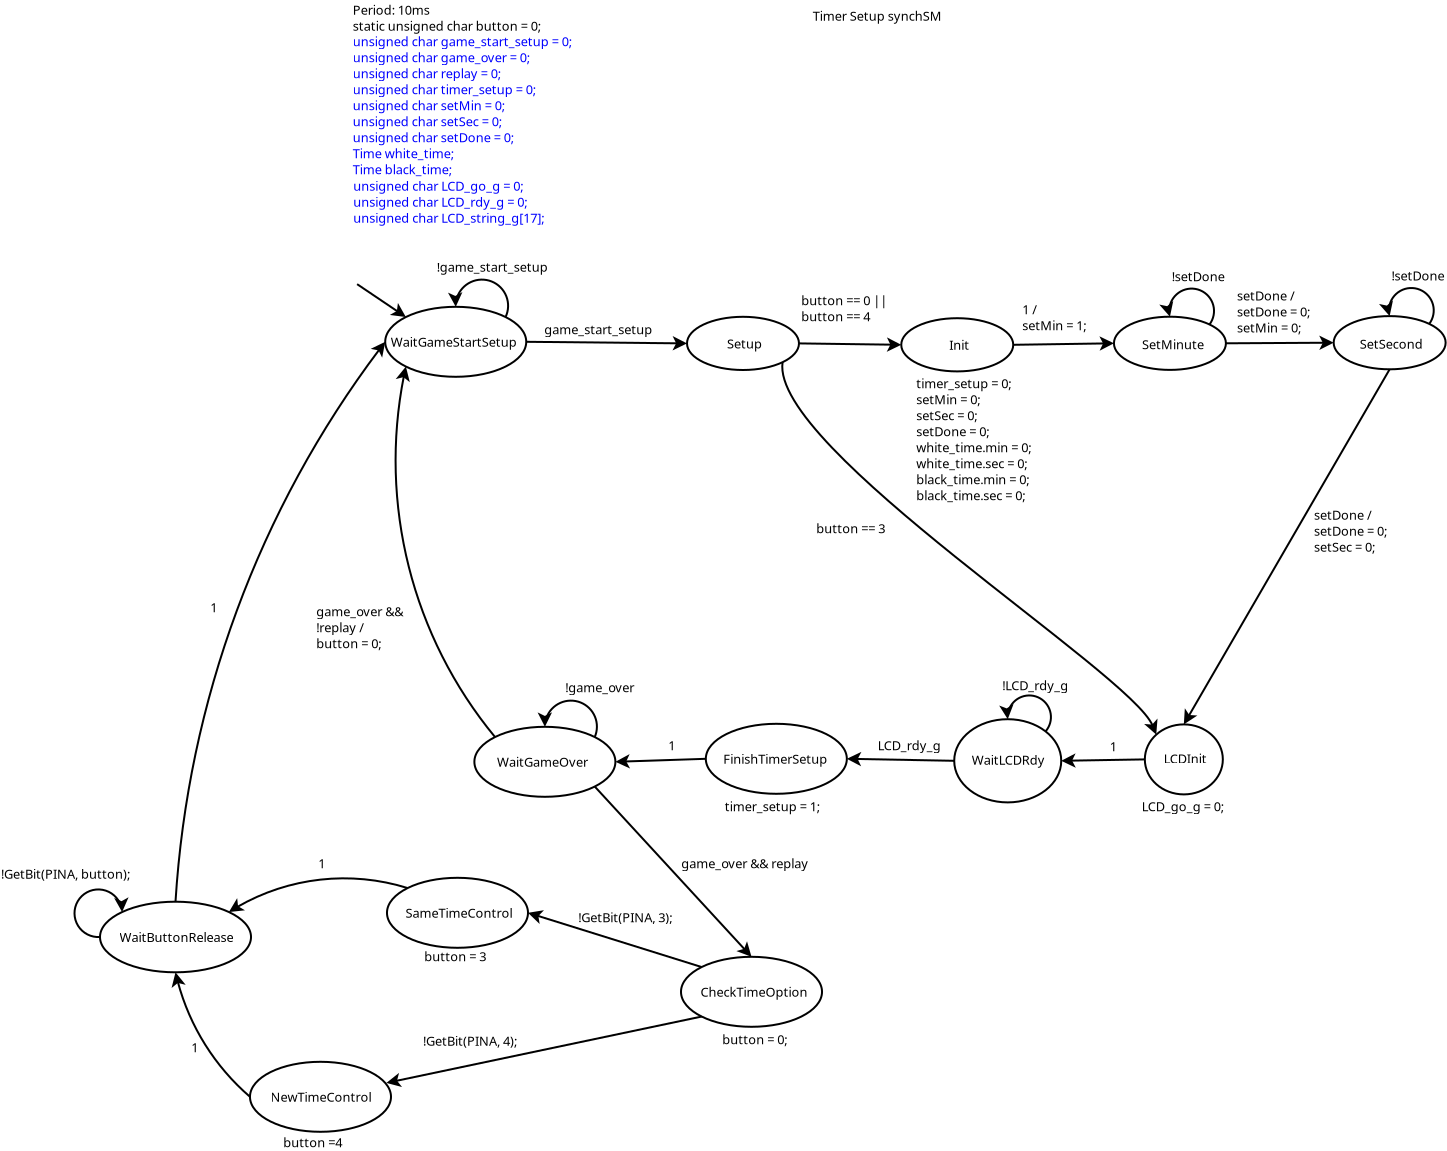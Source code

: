 <?xml version="1.0" encoding="UTF-8"?>
<dia:diagram xmlns:dia="http://www.lysator.liu.se/~alla/dia/">
  <dia:layer name="Background" visible="true" active="true">
    <dia:object type="Standard - Ellipse" version="0" id="O0">
      <dia:attribute name="obj_pos">
        <dia:point val="38.03,38.06"/>
      </dia:attribute>
      <dia:attribute name="obj_bb">
        <dia:rectangle val="37.98,38.01;41.98,41.61"/>
      </dia:attribute>
      <dia:attribute name="elem_corner">
        <dia:point val="38.03,38.06"/>
      </dia:attribute>
      <dia:attribute name="elem_width">
        <dia:real val="3.9"/>
      </dia:attribute>
      <dia:attribute name="elem_height">
        <dia:real val="3.5"/>
      </dia:attribute>
    </dia:object>
    <dia:object type="Standard - Text" version="1" id="O1">
      <dia:attribute name="obj_pos">
        <dia:point val="2.98,15.81"/>
      </dia:attribute>
      <dia:attribute name="obj_bb">
        <dia:rectangle val="2.98,15.215;2.98,15.962"/>
      </dia:attribute>
      <dia:attribute name="text">
        <dia:composite type="text">
          <dia:attribute name="string">
            <dia:string>##</dia:string>
          </dia:attribute>
          <dia:attribute name="font">
            <dia:font family="sans" style="0" name="Helvetica"/>
          </dia:attribute>
          <dia:attribute name="height">
            <dia:real val="0.8"/>
          </dia:attribute>
          <dia:attribute name="pos">
            <dia:point val="2.98,15.81"/>
          </dia:attribute>
          <dia:attribute name="color">
            <dia:color val="#000000"/>
          </dia:attribute>
          <dia:attribute name="alignment">
            <dia:enum val="0"/>
          </dia:attribute>
        </dia:composite>
      </dia:attribute>
      <dia:attribute name="valign">
        <dia:enum val="3"/>
      </dia:attribute>
    </dia:object>
    <dia:object type="Standard - Text" version="1" id="O2">
      <dia:attribute name="obj_pos">
        <dia:point val="-1.57,2.575"/>
      </dia:attribute>
      <dia:attribute name="obj_bb">
        <dia:rectangle val="-1.57,1.961;8.664,3.565"/>
      </dia:attribute>
      <dia:attribute name="text">
        <dia:composite type="text">
          <dia:attribute name="string">
            <dia:string>#Period: 10ms
static unsigned char button = 0;#</dia:string>
          </dia:attribute>
          <dia:attribute name="font">
            <dia:font family="sans" style="0" name="Helvetica"/>
          </dia:attribute>
          <dia:attribute name="height">
            <dia:real val="0.8"/>
          </dia:attribute>
          <dia:attribute name="pos">
            <dia:point val="-1.57,2.575"/>
          </dia:attribute>
          <dia:attribute name="color">
            <dia:color val="#000000"/>
          </dia:attribute>
          <dia:attribute name="alignment">
            <dia:enum val="0"/>
          </dia:attribute>
        </dia:composite>
      </dia:attribute>
      <dia:attribute name="valign">
        <dia:enum val="3"/>
      </dia:attribute>
    </dia:object>
    <dia:object type="Standard - Text" version="1" id="O3">
      <dia:attribute name="obj_pos">
        <dia:point val="21.43,2.875"/>
      </dia:attribute>
      <dia:attribute name="obj_bb">
        <dia:rectangle val="21.43,2.28;28.238,3.027"/>
      </dia:attribute>
      <dia:attribute name="text">
        <dia:composite type="text">
          <dia:attribute name="string">
            <dia:string>#Timer Setup synchSM#</dia:string>
          </dia:attribute>
          <dia:attribute name="font">
            <dia:font family="sans" style="0" name="Helvetica"/>
          </dia:attribute>
          <dia:attribute name="height">
            <dia:real val="0.8"/>
          </dia:attribute>
          <dia:attribute name="pos">
            <dia:point val="21.43,2.875"/>
          </dia:attribute>
          <dia:attribute name="color">
            <dia:color val="#000000"/>
          </dia:attribute>
          <dia:attribute name="alignment">
            <dia:enum val="0"/>
          </dia:attribute>
        </dia:composite>
      </dia:attribute>
      <dia:attribute name="valign">
        <dia:enum val="3"/>
      </dia:attribute>
    </dia:object>
    <dia:object type="Standard - Text" version="1" id="O4">
      <dia:attribute name="obj_pos">
        <dia:point val="-1.57,4.15"/>
      </dia:attribute>
      <dia:attribute name="obj_bb">
        <dia:rectangle val="-1.57,3.555;10.273,10.703"/>
      </dia:attribute>
      <dia:attribute name="text">
        <dia:composite type="text">
          <dia:attribute name="string">
            <dia:string>#unsigned char game_start_setup = 0;
unsigned char game_over = 0;
unsigned char replay = 0;
unsigned char timer_setup = 0;
unsigned char setMin = 0;
unsigned char setSec = 0;
unsigned char setDone = 0;
Time white_time;
Time black_time; #</dia:string>
          </dia:attribute>
          <dia:attribute name="font">
            <dia:font family="sans" style="0" name="Helvetica"/>
          </dia:attribute>
          <dia:attribute name="height">
            <dia:real val="0.8"/>
          </dia:attribute>
          <dia:attribute name="pos">
            <dia:point val="-1.57,4.15"/>
          </dia:attribute>
          <dia:attribute name="color">
            <dia:color val="#0000ff"/>
          </dia:attribute>
          <dia:attribute name="alignment">
            <dia:enum val="0"/>
          </dia:attribute>
        </dia:composite>
      </dia:attribute>
      <dia:attribute name="valign">
        <dia:enum val="3"/>
      </dia:attribute>
    </dia:object>
    <dia:object type="Standard - Text" version="1" id="O5">
      <dia:attribute name="obj_pos">
        <dia:point val="-1.545,11.375"/>
      </dia:attribute>
      <dia:attribute name="obj_bb">
        <dia:rectangle val="-1.545,10.78;8.74,13.127"/>
      </dia:attribute>
      <dia:attribute name="text">
        <dia:composite type="text">
          <dia:attribute name="string">
            <dia:string>#unsigned char LCD_go_g = 0;
unsigned char LCD_rdy_g = 0;
unsigned char LCD_string_g[17];#</dia:string>
          </dia:attribute>
          <dia:attribute name="font">
            <dia:font family="sans" style="0" name="Helvetica"/>
          </dia:attribute>
          <dia:attribute name="height">
            <dia:real val="0.8"/>
          </dia:attribute>
          <dia:attribute name="pos">
            <dia:point val="-1.545,11.375"/>
          </dia:attribute>
          <dia:attribute name="color">
            <dia:color val="#0000ff"/>
          </dia:attribute>
          <dia:attribute name="alignment">
            <dia:enum val="0"/>
          </dia:attribute>
        </dia:composite>
      </dia:attribute>
      <dia:attribute name="valign">
        <dia:enum val="3"/>
      </dia:attribute>
    </dia:object>
    <dia:object type="Standard - Text" version="1" id="O6">
      <dia:attribute name="obj_pos">
        <dia:point val="38.98,40.01"/>
      </dia:attribute>
      <dia:attribute name="obj_bb">
        <dia:rectangle val="38.98,39.415;41.262,40.162"/>
      </dia:attribute>
      <dia:attribute name="text">
        <dia:composite type="text">
          <dia:attribute name="string">
            <dia:string>#LCDInit#</dia:string>
          </dia:attribute>
          <dia:attribute name="font">
            <dia:font family="sans" style="0" name="Helvetica"/>
          </dia:attribute>
          <dia:attribute name="height">
            <dia:real val="0.8"/>
          </dia:attribute>
          <dia:attribute name="pos">
            <dia:point val="38.98,40.01"/>
          </dia:attribute>
          <dia:attribute name="color">
            <dia:color val="#000000"/>
          </dia:attribute>
          <dia:attribute name="alignment">
            <dia:enum val="0"/>
          </dia:attribute>
        </dia:composite>
      </dia:attribute>
      <dia:attribute name="valign">
        <dia:enum val="3"/>
      </dia:attribute>
    </dia:object>
    <dia:object type="Standard - Text" version="1" id="O7">
      <dia:attribute name="obj_pos">
        <dia:point val="37.88,42.4"/>
      </dia:attribute>
      <dia:attribute name="obj_bb">
        <dia:rectangle val="37.88,41.805;42.508,42.553"/>
      </dia:attribute>
      <dia:attribute name="text">
        <dia:composite type="text">
          <dia:attribute name="string">
            <dia:string>#LCD_go_g = 0;#</dia:string>
          </dia:attribute>
          <dia:attribute name="font">
            <dia:font family="sans" style="0" name="Helvetica"/>
          </dia:attribute>
          <dia:attribute name="height">
            <dia:real val="0.8"/>
          </dia:attribute>
          <dia:attribute name="pos">
            <dia:point val="37.88,42.4"/>
          </dia:attribute>
          <dia:attribute name="color">
            <dia:color val="#000000"/>
          </dia:attribute>
          <dia:attribute name="alignment">
            <dia:enum val="0"/>
          </dia:attribute>
        </dia:composite>
      </dia:attribute>
      <dia:attribute name="valign">
        <dia:enum val="3"/>
      </dia:attribute>
    </dia:object>
    <dia:object type="Standard - Ellipse" version="0" id="O8">
      <dia:attribute name="obj_pos">
        <dia:point val="28.499,37.8"/>
      </dia:attribute>
      <dia:attribute name="obj_bb">
        <dia:rectangle val="28.449,37.75;33.9,42.01"/>
      </dia:attribute>
      <dia:attribute name="elem_corner">
        <dia:point val="28.499,37.8"/>
      </dia:attribute>
      <dia:attribute name="elem_width">
        <dia:real val="5.351"/>
      </dia:attribute>
      <dia:attribute name="elem_height">
        <dia:real val="4.16"/>
      </dia:attribute>
    </dia:object>
    <dia:object type="Standard - Text" version="1" id="O9">
      <dia:attribute name="obj_pos">
        <dia:point val="29.375,40.08"/>
      </dia:attribute>
      <dia:attribute name="obj_bb">
        <dia:rectangle val="29.375,39.485;33.244,40.233"/>
      </dia:attribute>
      <dia:attribute name="text">
        <dia:composite type="text">
          <dia:attribute name="string">
            <dia:string>#WaitLCDRdy#</dia:string>
          </dia:attribute>
          <dia:attribute name="font">
            <dia:font family="sans" style="0" name="Helvetica"/>
          </dia:attribute>
          <dia:attribute name="height">
            <dia:real val="0.8"/>
          </dia:attribute>
          <dia:attribute name="pos">
            <dia:point val="29.375,40.08"/>
          </dia:attribute>
          <dia:attribute name="color">
            <dia:color val="#000000"/>
          </dia:attribute>
          <dia:attribute name="alignment">
            <dia:enum val="0"/>
          </dia:attribute>
        </dia:composite>
      </dia:attribute>
      <dia:attribute name="valign">
        <dia:enum val="3"/>
      </dia:attribute>
    </dia:object>
    <dia:object type="Standard - Arc" version="0" id="O10">
      <dia:attribute name="obj_pos">
        <dia:point val="33.066,38.409"/>
      </dia:attribute>
      <dia:attribute name="obj_bb">
        <dia:rectangle val="30.744,36.562;33.385,38.472"/>
      </dia:attribute>
      <dia:attribute name="conn_endpoints">
        <dia:point val="33.066,38.409"/>
        <dia:point val="31.175,37.8"/>
      </dia:attribute>
      <dia:attribute name="curve_distance">
        <dia:real val="1.513"/>
      </dia:attribute>
      <dia:attribute name="end_arrow">
        <dia:enum val="22"/>
      </dia:attribute>
      <dia:attribute name="end_arrow_length">
        <dia:real val="0.5"/>
      </dia:attribute>
      <dia:attribute name="end_arrow_width">
        <dia:real val="0.5"/>
      </dia:attribute>
      <dia:connections>
        <dia:connection handle="0" to="O8" connection="2"/>
        <dia:connection handle="1" to="O8" connection="1"/>
      </dia:connections>
    </dia:object>
    <dia:object type="Standard - Text" version="1" id="O11">
      <dia:attribute name="obj_pos">
        <dia:point val="30.9,36.35"/>
      </dia:attribute>
      <dia:attribute name="obj_bb">
        <dia:rectangle val="30.9,35.755;34.474,36.502"/>
      </dia:attribute>
      <dia:attribute name="text">
        <dia:composite type="text">
          <dia:attribute name="string">
            <dia:string>#!LCD_rdy_g#</dia:string>
          </dia:attribute>
          <dia:attribute name="font">
            <dia:font family="sans" style="0" name="Helvetica"/>
          </dia:attribute>
          <dia:attribute name="height">
            <dia:real val="0.8"/>
          </dia:attribute>
          <dia:attribute name="pos">
            <dia:point val="30.9,36.35"/>
          </dia:attribute>
          <dia:attribute name="color">
            <dia:color val="#000000"/>
          </dia:attribute>
          <dia:attribute name="alignment">
            <dia:enum val="0"/>
          </dia:attribute>
        </dia:composite>
      </dia:attribute>
      <dia:attribute name="valign">
        <dia:enum val="3"/>
      </dia:attribute>
    </dia:object>
    <dia:object type="Standard - Line" version="0" id="O12">
      <dia:attribute name="obj_pos">
        <dia:point val="-1.357,16.048"/>
      </dia:attribute>
      <dia:attribute name="obj_bb">
        <dia:rectangle val="-1.426,15.979;1.175,17.762"/>
      </dia:attribute>
      <dia:attribute name="conn_endpoints">
        <dia:point val="-1.357,16.048"/>
        <dia:point val="1.082,17.692"/>
      </dia:attribute>
      <dia:attribute name="numcp">
        <dia:int val="1"/>
      </dia:attribute>
      <dia:attribute name="end_arrow">
        <dia:enum val="22"/>
      </dia:attribute>
      <dia:attribute name="end_arrow_length">
        <dia:real val="0.5"/>
      </dia:attribute>
      <dia:attribute name="end_arrow_width">
        <dia:real val="0.5"/>
      </dia:attribute>
      <dia:connections>
        <dia:connection handle="1" to="O13" connection="0"/>
      </dia:connections>
    </dia:object>
    <dia:object type="Standard - Ellipse" version="0" id="O13">
      <dia:attribute name="obj_pos">
        <dia:point val="0.049,17.18"/>
      </dia:attribute>
      <dia:attribute name="obj_bb">
        <dia:rectangle val="-0.001,17.13;7.15,20.73"/>
      </dia:attribute>
      <dia:attribute name="elem_corner">
        <dia:point val="0.049,17.18"/>
      </dia:attribute>
      <dia:attribute name="elem_width">
        <dia:real val="7.051"/>
      </dia:attribute>
      <dia:attribute name="elem_height">
        <dia:real val="3.5"/>
      </dia:attribute>
    </dia:object>
    <dia:object type="Standard - Text" version="1" id="O14">
      <dia:attribute name="obj_pos">
        <dia:point val="0.325,19.18"/>
      </dia:attribute>
      <dia:attribute name="obj_bb">
        <dia:rectangle val="0.325,18.585;6.954,19.332"/>
      </dia:attribute>
      <dia:attribute name="text">
        <dia:composite type="text">
          <dia:attribute name="string">
            <dia:string>#WaitGameStartSetup#</dia:string>
          </dia:attribute>
          <dia:attribute name="font">
            <dia:font family="sans" style="0" name="Helvetica"/>
          </dia:attribute>
          <dia:attribute name="height">
            <dia:real val="0.8"/>
          </dia:attribute>
          <dia:attribute name="pos">
            <dia:point val="0.325,19.18"/>
          </dia:attribute>
          <dia:attribute name="color">
            <dia:color val="#000000"/>
          </dia:attribute>
          <dia:attribute name="alignment">
            <dia:enum val="0"/>
          </dia:attribute>
        </dia:composite>
      </dia:attribute>
      <dia:attribute name="valign">
        <dia:enum val="3"/>
      </dia:attribute>
    </dia:object>
    <dia:object type="Standard - Ellipse" version="0" id="O15">
      <dia:attribute name="obj_pos">
        <dia:point val="25.851,17.75"/>
      </dia:attribute>
      <dia:attribute name="obj_bb">
        <dia:rectangle val="25.801,17.7;31.5,20.46"/>
      </dia:attribute>
      <dia:attribute name="elem_corner">
        <dia:point val="25.851,17.75"/>
      </dia:attribute>
      <dia:attribute name="elem_width">
        <dia:real val="5.599"/>
      </dia:attribute>
      <dia:attribute name="elem_height">
        <dia:real val="2.66"/>
      </dia:attribute>
    </dia:object>
    <dia:object type="Standard - Text" version="1" id="O16">
      <dia:attribute name="obj_pos">
        <dia:point val="28.25,19.33"/>
      </dia:attribute>
      <dia:attribute name="obj_bb">
        <dia:rectangle val="28.25,18.735;29.26,19.483"/>
      </dia:attribute>
      <dia:attribute name="text">
        <dia:composite type="text">
          <dia:attribute name="string">
            <dia:string>#Init#</dia:string>
          </dia:attribute>
          <dia:attribute name="font">
            <dia:font family="sans" style="0" name="Helvetica"/>
          </dia:attribute>
          <dia:attribute name="height">
            <dia:real val="0.8"/>
          </dia:attribute>
          <dia:attribute name="pos">
            <dia:point val="28.25,19.33"/>
          </dia:attribute>
          <dia:attribute name="color">
            <dia:color val="#000000"/>
          </dia:attribute>
          <dia:attribute name="alignment">
            <dia:enum val="0"/>
          </dia:attribute>
        </dia:composite>
      </dia:attribute>
      <dia:attribute name="valign">
        <dia:enum val="3"/>
      </dia:attribute>
    </dia:object>
    <dia:object type="Standard - Text" version="1" id="O17">
      <dia:attribute name="obj_pos">
        <dia:point val="8,18.55"/>
      </dia:attribute>
      <dia:attribute name="obj_bb">
        <dia:rectangle val="8,17.955;13.633,18.703"/>
      </dia:attribute>
      <dia:attribute name="text">
        <dia:composite type="text">
          <dia:attribute name="string">
            <dia:string>#game_start_setup#</dia:string>
          </dia:attribute>
          <dia:attribute name="font">
            <dia:font family="sans" style="0" name="Helvetica"/>
          </dia:attribute>
          <dia:attribute name="height">
            <dia:real val="0.8"/>
          </dia:attribute>
          <dia:attribute name="pos">
            <dia:point val="8,18.55"/>
          </dia:attribute>
          <dia:attribute name="color">
            <dia:color val="#000000"/>
          </dia:attribute>
          <dia:attribute name="alignment">
            <dia:enum val="0"/>
          </dia:attribute>
        </dia:composite>
      </dia:attribute>
      <dia:attribute name="valign">
        <dia:enum val="3"/>
      </dia:attribute>
    </dia:object>
    <dia:object type="Standard - Arc" version="0" id="O18">
      <dia:attribute name="obj_pos">
        <dia:point val="6.067,17.692"/>
      </dia:attribute>
      <dia:attribute name="obj_bb">
        <dia:rectangle val="3.186,15.77;6.244,17.751"/>
      </dia:attribute>
      <dia:attribute name="conn_endpoints">
        <dia:point val="6.067,17.692"/>
        <dia:point val="3.575,17.18"/>
      </dia:attribute>
      <dia:attribute name="curve_distance">
        <dia:real val="1.622"/>
      </dia:attribute>
      <dia:attribute name="end_arrow">
        <dia:enum val="22"/>
      </dia:attribute>
      <dia:attribute name="end_arrow_length">
        <dia:real val="0.5"/>
      </dia:attribute>
      <dia:attribute name="end_arrow_width">
        <dia:real val="0.5"/>
      </dia:attribute>
      <dia:connections>
        <dia:connection handle="0" to="O13" connection="2"/>
        <dia:connection handle="1" to="O13" connection="1"/>
      </dia:connections>
    </dia:object>
    <dia:object type="Standard - Text" version="1" id="O19">
      <dia:attribute name="obj_pos">
        <dia:point val="2.625,15.425"/>
      </dia:attribute>
      <dia:attribute name="obj_bb">
        <dia:rectangle val="2.625,14.83;8.51,15.578"/>
      </dia:attribute>
      <dia:attribute name="text">
        <dia:composite type="text">
          <dia:attribute name="string">
            <dia:string>#!game_start_setup#</dia:string>
          </dia:attribute>
          <dia:attribute name="font">
            <dia:font family="sans" style="0" name="Helvetica"/>
          </dia:attribute>
          <dia:attribute name="height">
            <dia:real val="0.8"/>
          </dia:attribute>
          <dia:attribute name="pos">
            <dia:point val="2.625,15.425"/>
          </dia:attribute>
          <dia:attribute name="color">
            <dia:color val="#000000"/>
          </dia:attribute>
          <dia:attribute name="alignment">
            <dia:enum val="0"/>
          </dia:attribute>
        </dia:composite>
      </dia:attribute>
      <dia:attribute name="valign">
        <dia:enum val="3"/>
      </dia:attribute>
    </dia:object>
    <dia:object type="Standard - Text" version="1" id="O20">
      <dia:attribute name="obj_pos">
        <dia:point val="26.6,21.25"/>
      </dia:attribute>
      <dia:attribute name="obj_bb">
        <dia:rectangle val="26.6,20.636;33.004,27.04"/>
      </dia:attribute>
      <dia:attribute name="text">
        <dia:composite type="text">
          <dia:attribute name="string">
            <dia:string>#timer_setup = 0;
setMin = 0;
setSec = 0;
setDone = 0;
white_time.min = 0;
white_time.sec = 0;
black_time.min = 0;
black_time.sec = 0;#</dia:string>
          </dia:attribute>
          <dia:attribute name="font">
            <dia:font family="sans" style="0" name="Helvetica"/>
          </dia:attribute>
          <dia:attribute name="height">
            <dia:real val="0.8"/>
          </dia:attribute>
          <dia:attribute name="pos">
            <dia:point val="26.6,21.25"/>
          </dia:attribute>
          <dia:attribute name="color">
            <dia:color val="#000000"/>
          </dia:attribute>
          <dia:attribute name="alignment">
            <dia:enum val="0"/>
          </dia:attribute>
        </dia:composite>
      </dia:attribute>
      <dia:attribute name="valign">
        <dia:enum val="3"/>
      </dia:attribute>
    </dia:object>
    <dia:object type="Standard - Text" version="1" id="O21">
      <dia:attribute name="obj_pos">
        <dia:point val="31.899,17.55"/>
      </dia:attribute>
      <dia:attribute name="obj_bb">
        <dia:rectangle val="31.899,16.955;35.512,18.503"/>
      </dia:attribute>
      <dia:attribute name="text">
        <dia:composite type="text">
          <dia:attribute name="string">
            <dia:string>#1 / 
setMin = 1;#</dia:string>
          </dia:attribute>
          <dia:attribute name="font">
            <dia:font family="sans" style="0" name="Helvetica"/>
          </dia:attribute>
          <dia:attribute name="height">
            <dia:real val="0.8"/>
          </dia:attribute>
          <dia:attribute name="pos">
            <dia:point val="31.899,17.55"/>
          </dia:attribute>
          <dia:attribute name="color">
            <dia:color val="#000000"/>
          </dia:attribute>
          <dia:attribute name="alignment">
            <dia:enum val="0"/>
          </dia:attribute>
        </dia:composite>
      </dia:attribute>
      <dia:attribute name="valign">
        <dia:enum val="3"/>
      </dia:attribute>
    </dia:object>
    <dia:object type="Standard - Ellipse" version="0" id="O22">
      <dia:attribute name="obj_pos">
        <dia:point val="36.485,17.675"/>
      </dia:attribute>
      <dia:attribute name="obj_bb">
        <dia:rectangle val="36.435,17.625;42.134,20.385"/>
      </dia:attribute>
      <dia:attribute name="elem_corner">
        <dia:point val="36.485,17.675"/>
      </dia:attribute>
      <dia:attribute name="elem_width">
        <dia:real val="5.599"/>
      </dia:attribute>
      <dia:attribute name="elem_height">
        <dia:real val="2.66"/>
      </dia:attribute>
    </dia:object>
    <dia:object type="Standard - Text" version="1" id="O23">
      <dia:attribute name="obj_pos">
        <dia:point val="37.885,19.305"/>
      </dia:attribute>
      <dia:attribute name="obj_bb">
        <dia:rectangle val="37.885,18.71;41.065,19.457"/>
      </dia:attribute>
      <dia:attribute name="text">
        <dia:composite type="text">
          <dia:attribute name="string">
            <dia:string>#SetMinute#</dia:string>
          </dia:attribute>
          <dia:attribute name="font">
            <dia:font family="sans" style="0" name="Helvetica"/>
          </dia:attribute>
          <dia:attribute name="height">
            <dia:real val="0.8"/>
          </dia:attribute>
          <dia:attribute name="pos">
            <dia:point val="37.885,19.305"/>
          </dia:attribute>
          <dia:attribute name="color">
            <dia:color val="#000000"/>
          </dia:attribute>
          <dia:attribute name="alignment">
            <dia:enum val="0"/>
          </dia:attribute>
        </dia:composite>
      </dia:attribute>
      <dia:attribute name="valign">
        <dia:enum val="3"/>
      </dia:attribute>
    </dia:object>
    <dia:object type="Standard - Line" version="0" id="O24">
      <dia:attribute name="obj_pos">
        <dia:point val="31.45,19.08"/>
      </dia:attribute>
      <dia:attribute name="obj_bb">
        <dia:rectangle val="31.399,18.652;36.597,19.376"/>
      </dia:attribute>
      <dia:attribute name="conn_endpoints">
        <dia:point val="31.45,19.08"/>
        <dia:point val="36.485,19.005"/>
      </dia:attribute>
      <dia:attribute name="numcp">
        <dia:int val="1"/>
      </dia:attribute>
      <dia:attribute name="end_arrow">
        <dia:enum val="22"/>
      </dia:attribute>
      <dia:attribute name="end_arrow_length">
        <dia:real val="0.5"/>
      </dia:attribute>
      <dia:attribute name="end_arrow_width">
        <dia:real val="0.5"/>
      </dia:attribute>
      <dia:connections>
        <dia:connection handle="0" to="O15" connection="4"/>
        <dia:connection handle="1" to="O22" connection="3"/>
      </dia:connections>
    </dia:object>
    <dia:object type="Standard - Arc" version="0" id="O25">
      <dia:attribute name="obj_pos">
        <dia:point val="41.264,18.064"/>
      </dia:attribute>
      <dia:attribute name="obj_bb">
        <dia:rectangle val="38.751,16.22;41.539,18.123"/>
      </dia:attribute>
      <dia:attribute name="conn_endpoints">
        <dia:point val="41.264,18.064"/>
        <dia:point val="39.285,17.675"/>
      </dia:attribute>
      <dia:attribute name="curve_distance">
        <dia:real val="1.609"/>
      </dia:attribute>
      <dia:attribute name="end_arrow">
        <dia:enum val="22"/>
      </dia:attribute>
      <dia:attribute name="end_arrow_length">
        <dia:real val="0.5"/>
      </dia:attribute>
      <dia:attribute name="end_arrow_width">
        <dia:real val="0.5"/>
      </dia:attribute>
      <dia:connections>
        <dia:connection handle="0" to="O22" connection="2"/>
        <dia:connection handle="1" to="O22" connection="1"/>
      </dia:connections>
    </dia:object>
    <dia:object type="Standard - Text" version="1" id="O26">
      <dia:attribute name="obj_pos">
        <dia:point val="39.38,15.9"/>
      </dia:attribute>
      <dia:attribute name="obj_bb">
        <dia:rectangle val="39.38,15.305;42.242,16.052"/>
      </dia:attribute>
      <dia:attribute name="text">
        <dia:composite type="text">
          <dia:attribute name="string">
            <dia:string>#!setDone#</dia:string>
          </dia:attribute>
          <dia:attribute name="font">
            <dia:font family="sans" style="0" name="Helvetica"/>
          </dia:attribute>
          <dia:attribute name="height">
            <dia:real val="0.8"/>
          </dia:attribute>
          <dia:attribute name="pos">
            <dia:point val="39.38,15.9"/>
          </dia:attribute>
          <dia:attribute name="color">
            <dia:color val="#000000"/>
          </dia:attribute>
          <dia:attribute name="alignment">
            <dia:enum val="0"/>
          </dia:attribute>
        </dia:composite>
      </dia:attribute>
      <dia:attribute name="valign">
        <dia:enum val="3"/>
      </dia:attribute>
    </dia:object>
    <dia:object type="Standard - Text" version="1" id="O27">
      <dia:attribute name="obj_pos">
        <dia:point val="42.635,16.87"/>
      </dia:attribute>
      <dia:attribute name="obj_bb">
        <dia:rectangle val="42.635,16.275;46.785,18.622"/>
      </dia:attribute>
      <dia:attribute name="text">
        <dia:composite type="text">
          <dia:attribute name="string">
            <dia:string>#setDone / 
setDone = 0;
setMin = 0;#</dia:string>
          </dia:attribute>
          <dia:attribute name="font">
            <dia:font family="sans" style="0" name="Helvetica"/>
          </dia:attribute>
          <dia:attribute name="height">
            <dia:real val="0.8"/>
          </dia:attribute>
          <dia:attribute name="pos">
            <dia:point val="42.635,16.87"/>
          </dia:attribute>
          <dia:attribute name="color">
            <dia:color val="#000000"/>
          </dia:attribute>
          <dia:attribute name="alignment">
            <dia:enum val="0"/>
          </dia:attribute>
        </dia:composite>
      </dia:attribute>
      <dia:attribute name="valign">
        <dia:enum val="3"/>
      </dia:attribute>
    </dia:object>
    <dia:object type="Standard - Ellipse" version="0" id="O28">
      <dia:attribute name="obj_pos">
        <dia:point val="47.471,17.645"/>
      </dia:attribute>
      <dia:attribute name="obj_bb">
        <dia:rectangle val="47.421,17.595;53.12,20.355"/>
      </dia:attribute>
      <dia:attribute name="elem_corner">
        <dia:point val="47.471,17.645"/>
      </dia:attribute>
      <dia:attribute name="elem_width">
        <dia:real val="5.599"/>
      </dia:attribute>
      <dia:attribute name="elem_height">
        <dia:real val="2.66"/>
      </dia:attribute>
    </dia:object>
    <dia:object type="Standard - Text" version="1" id="O29">
      <dia:attribute name="obj_pos">
        <dia:point val="48.77,19.275"/>
      </dia:attribute>
      <dia:attribute name="obj_bb">
        <dia:rectangle val="48.77,18.68;52.118,19.427"/>
      </dia:attribute>
      <dia:attribute name="text">
        <dia:composite type="text">
          <dia:attribute name="string">
            <dia:string>#SetSecond#</dia:string>
          </dia:attribute>
          <dia:attribute name="font">
            <dia:font family="sans" style="0" name="Helvetica"/>
          </dia:attribute>
          <dia:attribute name="height">
            <dia:real val="0.8"/>
          </dia:attribute>
          <dia:attribute name="pos">
            <dia:point val="48.77,19.275"/>
          </dia:attribute>
          <dia:attribute name="color">
            <dia:color val="#000000"/>
          </dia:attribute>
          <dia:attribute name="alignment">
            <dia:enum val="0"/>
          </dia:attribute>
        </dia:composite>
      </dia:attribute>
      <dia:attribute name="valign">
        <dia:enum val="3"/>
      </dia:attribute>
    </dia:object>
    <dia:object type="Standard - Line" version="0" id="O30">
      <dia:attribute name="obj_pos">
        <dia:point val="42.084,19.005"/>
      </dia:attribute>
      <dia:attribute name="obj_bb">
        <dia:rectangle val="42.034,18.617;47.583,19.34"/>
      </dia:attribute>
      <dia:attribute name="conn_endpoints">
        <dia:point val="42.084,19.005"/>
        <dia:point val="47.471,18.975"/>
      </dia:attribute>
      <dia:attribute name="numcp">
        <dia:int val="1"/>
      </dia:attribute>
      <dia:attribute name="end_arrow">
        <dia:enum val="22"/>
      </dia:attribute>
      <dia:attribute name="end_arrow_length">
        <dia:real val="0.5"/>
      </dia:attribute>
      <dia:attribute name="end_arrow_width">
        <dia:real val="0.5"/>
      </dia:attribute>
      <dia:connections>
        <dia:connection handle="0" to="O22" connection="4"/>
        <dia:connection handle="1" to="O28" connection="3"/>
      </dia:connections>
    </dia:object>
    <dia:object type="Standard - Arc" version="0" id="O31">
      <dia:attribute name="obj_pos">
        <dia:point val="52.25,18.035"/>
      </dia:attribute>
      <dia:attribute name="obj_bb">
        <dia:rectangle val="49.737,16.19;52.525,18.093"/>
      </dia:attribute>
      <dia:attribute name="conn_endpoints">
        <dia:point val="52.25,18.035"/>
        <dia:point val="50.27,17.645"/>
      </dia:attribute>
      <dia:attribute name="curve_distance">
        <dia:real val="1.609"/>
      </dia:attribute>
      <dia:attribute name="end_arrow">
        <dia:enum val="22"/>
      </dia:attribute>
      <dia:attribute name="end_arrow_length">
        <dia:real val="0.5"/>
      </dia:attribute>
      <dia:attribute name="end_arrow_width">
        <dia:real val="0.5"/>
      </dia:attribute>
      <dia:connections>
        <dia:connection handle="0" to="O28" connection="2"/>
        <dia:connection handle="1" to="O28" connection="1"/>
      </dia:connections>
    </dia:object>
    <dia:object type="Standard - Text" version="1" id="O32">
      <dia:attribute name="obj_pos">
        <dia:point val="50.366,15.87"/>
      </dia:attribute>
      <dia:attribute name="obj_bb">
        <dia:rectangle val="50.366,15.275;53.228,16.023"/>
      </dia:attribute>
      <dia:attribute name="text">
        <dia:composite type="text">
          <dia:attribute name="string">
            <dia:string>#!setDone#</dia:string>
          </dia:attribute>
          <dia:attribute name="font">
            <dia:font family="sans" style="0" name="Helvetica"/>
          </dia:attribute>
          <dia:attribute name="height">
            <dia:real val="0.8"/>
          </dia:attribute>
          <dia:attribute name="pos">
            <dia:point val="50.366,15.87"/>
          </dia:attribute>
          <dia:attribute name="color">
            <dia:color val="#000000"/>
          </dia:attribute>
          <dia:attribute name="alignment">
            <dia:enum val="0"/>
          </dia:attribute>
        </dia:composite>
      </dia:attribute>
      <dia:attribute name="valign">
        <dia:enum val="3"/>
      </dia:attribute>
    </dia:object>
    <dia:object type="Standard - Line" version="0" id="O33">
      <dia:attribute name="obj_pos">
        <dia:point val="50.27,20.305"/>
      </dia:attribute>
      <dia:attribute name="obj_bb">
        <dia:rectangle val="39.91,20.237;50.339,38.156"/>
      </dia:attribute>
      <dia:attribute name="conn_endpoints">
        <dia:point val="50.27,20.305"/>
        <dia:point val="39.98,38.06"/>
      </dia:attribute>
      <dia:attribute name="numcp">
        <dia:int val="1"/>
      </dia:attribute>
      <dia:attribute name="end_arrow">
        <dia:enum val="22"/>
      </dia:attribute>
      <dia:attribute name="end_arrow_length">
        <dia:real val="0.5"/>
      </dia:attribute>
      <dia:attribute name="end_arrow_width">
        <dia:real val="0.5"/>
      </dia:attribute>
      <dia:connections>
        <dia:connection handle="0" to="O28" connection="6"/>
        <dia:connection handle="1" to="O0" connection="1"/>
      </dia:connections>
    </dia:object>
    <dia:object type="Standard - Text" version="1" id="O34">
      <dia:attribute name="obj_pos">
        <dia:point val="46.483,27.825"/>
      </dia:attribute>
      <dia:attribute name="obj_bb">
        <dia:rectangle val="46.483,27.23;50.633,29.578"/>
      </dia:attribute>
      <dia:attribute name="text">
        <dia:composite type="text">
          <dia:attribute name="string">
            <dia:string>#setDone / 
setDone = 0;
setSec = 0;#</dia:string>
          </dia:attribute>
          <dia:attribute name="font">
            <dia:font family="sans" style="0" name="Helvetica"/>
          </dia:attribute>
          <dia:attribute name="height">
            <dia:real val="0.8"/>
          </dia:attribute>
          <dia:attribute name="pos">
            <dia:point val="46.483,27.825"/>
          </dia:attribute>
          <dia:attribute name="color">
            <dia:color val="#000000"/>
          </dia:attribute>
          <dia:attribute name="alignment">
            <dia:enum val="0"/>
          </dia:attribute>
        </dia:composite>
      </dia:attribute>
      <dia:attribute name="valign">
        <dia:enum val="3"/>
      </dia:attribute>
    </dia:object>
    <dia:object type="Standard - Line" version="0" id="O35">
      <dia:attribute name="obj_pos">
        <dia:point val="38.03,39.81"/>
      </dia:attribute>
      <dia:attribute name="obj_bb">
        <dia:rectangle val="33.738,39.508;38.081,40.231"/>
      </dia:attribute>
      <dia:attribute name="conn_endpoints">
        <dia:point val="38.03,39.81"/>
        <dia:point val="33.85,39.88"/>
      </dia:attribute>
      <dia:attribute name="numcp">
        <dia:int val="1"/>
      </dia:attribute>
      <dia:attribute name="end_arrow">
        <dia:enum val="22"/>
      </dia:attribute>
      <dia:attribute name="end_arrow_length">
        <dia:real val="0.5"/>
      </dia:attribute>
      <dia:attribute name="end_arrow_width">
        <dia:real val="0.5"/>
      </dia:attribute>
      <dia:connections>
        <dia:connection handle="0" to="O0" connection="3"/>
        <dia:connection handle="1" to="O8" connection="4"/>
      </dia:connections>
    </dia:object>
    <dia:object type="Standard - Ellipse" version="0" id="O36">
      <dia:attribute name="obj_pos">
        <dia:point val="16.079,38.03"/>
      </dia:attribute>
      <dia:attribute name="obj_bb">
        <dia:rectangle val="16.029,37.98;23.179,41.58"/>
      </dia:attribute>
      <dia:attribute name="elem_corner">
        <dia:point val="16.079,38.03"/>
      </dia:attribute>
      <dia:attribute name="elem_width">
        <dia:real val="7.051"/>
      </dia:attribute>
      <dia:attribute name="elem_height">
        <dia:real val="3.5"/>
      </dia:attribute>
    </dia:object>
    <dia:object type="Standard - Text" version="1" id="O37">
      <dia:attribute name="obj_pos">
        <dia:point val="16.954,40.03"/>
      </dia:attribute>
      <dia:attribute name="obj_bb">
        <dia:rectangle val="16.954,39.435;22.373,40.183"/>
      </dia:attribute>
      <dia:attribute name="text">
        <dia:composite type="text">
          <dia:attribute name="string">
            <dia:string>#FinishTimerSetup#</dia:string>
          </dia:attribute>
          <dia:attribute name="font">
            <dia:font family="sans" style="0" name="Helvetica"/>
          </dia:attribute>
          <dia:attribute name="height">
            <dia:real val="0.8"/>
          </dia:attribute>
          <dia:attribute name="pos">
            <dia:point val="16.954,40.03"/>
          </dia:attribute>
          <dia:attribute name="color">
            <dia:color val="#000000"/>
          </dia:attribute>
          <dia:attribute name="alignment">
            <dia:enum val="0"/>
          </dia:attribute>
        </dia:composite>
      </dia:attribute>
      <dia:attribute name="valign">
        <dia:enum val="3"/>
      </dia:attribute>
    </dia:object>
    <dia:object type="Standard - Line" version="0" id="O38">
      <dia:attribute name="obj_pos">
        <dia:point val="28.499,39.88"/>
      </dia:attribute>
      <dia:attribute name="obj_bb">
        <dia:rectangle val="23.018,39.43;28.55,40.153"/>
      </dia:attribute>
      <dia:attribute name="conn_endpoints">
        <dia:point val="28.499,39.88"/>
        <dia:point val="23.129,39.78"/>
      </dia:attribute>
      <dia:attribute name="numcp">
        <dia:int val="1"/>
      </dia:attribute>
      <dia:attribute name="end_arrow">
        <dia:enum val="22"/>
      </dia:attribute>
      <dia:attribute name="end_arrow_length">
        <dia:real val="0.5"/>
      </dia:attribute>
      <dia:attribute name="end_arrow_width">
        <dia:real val="0.5"/>
      </dia:attribute>
      <dia:connections>
        <dia:connection handle="0" to="O8" connection="3"/>
        <dia:connection handle="1" to="O36" connection="4"/>
      </dia:connections>
    </dia:object>
    <dia:object type="Standard - Text" version="1" id="O39">
      <dia:attribute name="obj_pos">
        <dia:point val="24.674,39.35"/>
      </dia:attribute>
      <dia:attribute name="obj_bb">
        <dia:rectangle val="24.674,38.755;27.995,39.502"/>
      </dia:attribute>
      <dia:attribute name="text">
        <dia:composite type="text">
          <dia:attribute name="string">
            <dia:string>#LCD_rdy_g#</dia:string>
          </dia:attribute>
          <dia:attribute name="font">
            <dia:font family="sans" style="0" name="Helvetica"/>
          </dia:attribute>
          <dia:attribute name="height">
            <dia:real val="0.8"/>
          </dia:attribute>
          <dia:attribute name="pos">
            <dia:point val="24.674,39.35"/>
          </dia:attribute>
          <dia:attribute name="color">
            <dia:color val="#000000"/>
          </dia:attribute>
          <dia:attribute name="alignment">
            <dia:enum val="0"/>
          </dia:attribute>
        </dia:composite>
      </dia:attribute>
      <dia:attribute name="valign">
        <dia:enum val="3"/>
      </dia:attribute>
    </dia:object>
    <dia:object type="Standard - Text" version="1" id="O40">
      <dia:attribute name="obj_pos">
        <dia:point val="36.274,39.4"/>
      </dia:attribute>
      <dia:attribute name="obj_bb">
        <dia:rectangle val="36.274,38.805;36.674,39.553"/>
      </dia:attribute>
      <dia:attribute name="text">
        <dia:composite type="text">
          <dia:attribute name="string">
            <dia:string>#1#</dia:string>
          </dia:attribute>
          <dia:attribute name="font">
            <dia:font family="sans" style="0" name="Helvetica"/>
          </dia:attribute>
          <dia:attribute name="height">
            <dia:real val="0.8"/>
          </dia:attribute>
          <dia:attribute name="pos">
            <dia:point val="36.274,39.4"/>
          </dia:attribute>
          <dia:attribute name="color">
            <dia:color val="#000000"/>
          </dia:attribute>
          <dia:attribute name="alignment">
            <dia:enum val="0"/>
          </dia:attribute>
        </dia:composite>
      </dia:attribute>
      <dia:attribute name="valign">
        <dia:enum val="3"/>
      </dia:attribute>
    </dia:object>
    <dia:object type="Standard - Text" version="1" id="O41">
      <dia:attribute name="obj_pos">
        <dia:point val="17.024,42.4"/>
      </dia:attribute>
      <dia:attribute name="obj_bb">
        <dia:rectangle val="17.024,41.805;22.314,42.553"/>
      </dia:attribute>
      <dia:attribute name="text">
        <dia:composite type="text">
          <dia:attribute name="string">
            <dia:string>#timer_setup = 1;#</dia:string>
          </dia:attribute>
          <dia:attribute name="font">
            <dia:font family="sans" style="0" name="Helvetica"/>
          </dia:attribute>
          <dia:attribute name="height">
            <dia:real val="0.8"/>
          </dia:attribute>
          <dia:attribute name="pos">
            <dia:point val="17.024,42.4"/>
          </dia:attribute>
          <dia:attribute name="color">
            <dia:color val="#000000"/>
          </dia:attribute>
          <dia:attribute name="alignment">
            <dia:enum val="0"/>
          </dia:attribute>
        </dia:composite>
      </dia:attribute>
      <dia:attribute name="valign">
        <dia:enum val="3"/>
      </dia:attribute>
    </dia:object>
    <dia:object type="Standard - Ellipse" version="0" id="O42">
      <dia:attribute name="obj_pos">
        <dia:point val="4.507,38.18"/>
      </dia:attribute>
      <dia:attribute name="obj_bb">
        <dia:rectangle val="4.457,38.13;11.608,41.73"/>
      </dia:attribute>
      <dia:attribute name="elem_corner">
        <dia:point val="4.507,38.18"/>
      </dia:attribute>
      <dia:attribute name="elem_width">
        <dia:real val="7.051"/>
      </dia:attribute>
      <dia:attribute name="elem_height">
        <dia:real val="3.5"/>
      </dia:attribute>
    </dia:object>
    <dia:object type="Standard - Text" version="1" id="O43">
      <dia:attribute name="obj_pos">
        <dia:point val="5.633,40.18"/>
      </dia:attribute>
      <dia:attribute name="obj_bb">
        <dia:rectangle val="5.633,39.585;10.399,40.333"/>
      </dia:attribute>
      <dia:attribute name="text">
        <dia:composite type="text">
          <dia:attribute name="string">
            <dia:string>#WaitGameOver#</dia:string>
          </dia:attribute>
          <dia:attribute name="font">
            <dia:font family="sans" style="0" name="Helvetica"/>
          </dia:attribute>
          <dia:attribute name="height">
            <dia:real val="0.8"/>
          </dia:attribute>
          <dia:attribute name="pos">
            <dia:point val="5.633,40.18"/>
          </dia:attribute>
          <dia:attribute name="color">
            <dia:color val="#000000"/>
          </dia:attribute>
          <dia:attribute name="alignment">
            <dia:enum val="0"/>
          </dia:attribute>
        </dia:composite>
      </dia:attribute>
      <dia:attribute name="valign">
        <dia:enum val="3"/>
      </dia:attribute>
    </dia:object>
    <dia:object type="Standard - Line" version="0" id="O44">
      <dia:attribute name="obj_pos">
        <dia:point val="16.079,39.78"/>
      </dia:attribute>
      <dia:attribute name="obj_bb">
        <dia:rectangle val="11.446,39.548;16.13,40.271"/>
      </dia:attribute>
      <dia:attribute name="conn_endpoints">
        <dia:point val="16.079,39.78"/>
        <dia:point val="11.558,39.93"/>
      </dia:attribute>
      <dia:attribute name="numcp">
        <dia:int val="1"/>
      </dia:attribute>
      <dia:attribute name="end_arrow">
        <dia:enum val="22"/>
      </dia:attribute>
      <dia:attribute name="end_arrow_length">
        <dia:real val="0.5"/>
      </dia:attribute>
      <dia:attribute name="end_arrow_width">
        <dia:real val="0.5"/>
      </dia:attribute>
      <dia:connections>
        <dia:connection handle="0" to="O36" connection="3"/>
        <dia:connection handle="1" to="O42" connection="4"/>
      </dia:connections>
    </dia:object>
    <dia:object type="Standard - Text" version="1" id="O45">
      <dia:attribute name="obj_pos">
        <dia:point val="14.202,39.35"/>
      </dia:attribute>
      <dia:attribute name="obj_bb">
        <dia:rectangle val="14.202,38.755;14.602,39.502"/>
      </dia:attribute>
      <dia:attribute name="text">
        <dia:composite type="text">
          <dia:attribute name="string">
            <dia:string>#1#</dia:string>
          </dia:attribute>
          <dia:attribute name="font">
            <dia:font family="sans" style="0" name="Helvetica"/>
          </dia:attribute>
          <dia:attribute name="height">
            <dia:real val="0.8"/>
          </dia:attribute>
          <dia:attribute name="pos">
            <dia:point val="14.202,39.35"/>
          </dia:attribute>
          <dia:attribute name="color">
            <dia:color val="#000000"/>
          </dia:attribute>
          <dia:attribute name="alignment">
            <dia:enum val="0"/>
          </dia:attribute>
        </dia:composite>
      </dia:attribute>
      <dia:attribute name="valign">
        <dia:enum val="3"/>
      </dia:attribute>
    </dia:object>
    <dia:object type="Standard - Arc" version="0" id="O46">
      <dia:attribute name="obj_pos">
        <dia:point val="10.525,38.693"/>
      </dia:attribute>
      <dia:attribute name="obj_bb">
        <dia:rectangle val="7.666,36.821;10.684,38.752"/>
      </dia:attribute>
      <dia:attribute name="conn_endpoints">
        <dia:point val="10.525,38.693"/>
        <dia:point val="8.033,38.18"/>
      </dia:attribute>
      <dia:attribute name="curve_distance">
        <dia:real val="1.571"/>
      </dia:attribute>
      <dia:attribute name="end_arrow">
        <dia:enum val="22"/>
      </dia:attribute>
      <dia:attribute name="end_arrow_length">
        <dia:real val="0.5"/>
      </dia:attribute>
      <dia:attribute name="end_arrow_width">
        <dia:real val="0.5"/>
      </dia:attribute>
      <dia:connections>
        <dia:connection handle="0" to="O42" connection="2"/>
        <dia:connection handle="1" to="O42" connection="1"/>
      </dia:connections>
    </dia:object>
    <dia:object type="Standard - Text" version="1" id="O47">
      <dia:attribute name="obj_pos">
        <dia:point val="9.052,36.45"/>
      </dia:attribute>
      <dia:attribute name="obj_bb">
        <dia:rectangle val="9.052,35.855;12.802,36.602"/>
      </dia:attribute>
      <dia:attribute name="text">
        <dia:composite type="text">
          <dia:attribute name="string">
            <dia:string>#!game_over#</dia:string>
          </dia:attribute>
          <dia:attribute name="font">
            <dia:font family="sans" style="0" name="Helvetica"/>
          </dia:attribute>
          <dia:attribute name="height">
            <dia:real val="0.8"/>
          </dia:attribute>
          <dia:attribute name="pos">
            <dia:point val="9.052,36.45"/>
          </dia:attribute>
          <dia:attribute name="color">
            <dia:color val="#000000"/>
          </dia:attribute>
          <dia:attribute name="alignment">
            <dia:enum val="0"/>
          </dia:attribute>
        </dia:composite>
      </dia:attribute>
      <dia:attribute name="valign">
        <dia:enum val="3"/>
      </dia:attribute>
    </dia:object>
    <dia:object type="Standard - Text" version="1" id="O48">
      <dia:attribute name="obj_pos">
        <dia:point val="14.852,45.25"/>
      </dia:attribute>
      <dia:attribute name="obj_bb">
        <dia:rectangle val="14.852,44.655;21.688,45.403"/>
      </dia:attribute>
      <dia:attribute name="text">
        <dia:composite type="text">
          <dia:attribute name="string">
            <dia:string>#game_over &amp;&amp; replay#</dia:string>
          </dia:attribute>
          <dia:attribute name="font">
            <dia:font family="sans" style="0" name="Helvetica"/>
          </dia:attribute>
          <dia:attribute name="height">
            <dia:real val="0.8"/>
          </dia:attribute>
          <dia:attribute name="pos">
            <dia:point val="14.852,45.25"/>
          </dia:attribute>
          <dia:attribute name="color">
            <dia:color val="#000000"/>
          </dia:attribute>
          <dia:attribute name="alignment">
            <dia:enum val="0"/>
          </dia:attribute>
        </dia:composite>
      </dia:attribute>
      <dia:attribute name="valign">
        <dia:enum val="3"/>
      </dia:attribute>
    </dia:object>
    <dia:object type="Standard - Ellipse" version="0" id="O49">
      <dia:attribute name="obj_pos">
        <dia:point val="14.838,49.68"/>
      </dia:attribute>
      <dia:attribute name="obj_bb">
        <dia:rectangle val="14.787,49.63;21.938,53.23"/>
      </dia:attribute>
      <dia:attribute name="elem_corner">
        <dia:point val="14.838,49.68"/>
      </dia:attribute>
      <dia:attribute name="elem_width">
        <dia:real val="7.051"/>
      </dia:attribute>
      <dia:attribute name="elem_height">
        <dia:real val="3.5"/>
      </dia:attribute>
    </dia:object>
    <dia:object type="Standard - Text" version="1" id="O50">
      <dia:attribute name="obj_pos">
        <dia:point val="15.813,51.68"/>
      </dia:attribute>
      <dia:attribute name="obj_bb">
        <dia:rectangle val="15.813,51.085;21.383,51.833"/>
      </dia:attribute>
      <dia:attribute name="text">
        <dia:composite type="text">
          <dia:attribute name="string">
            <dia:string>#CheckTimeOption#</dia:string>
          </dia:attribute>
          <dia:attribute name="font">
            <dia:font family="sans" style="0" name="Helvetica"/>
          </dia:attribute>
          <dia:attribute name="height">
            <dia:real val="0.8"/>
          </dia:attribute>
          <dia:attribute name="pos">
            <dia:point val="15.813,51.68"/>
          </dia:attribute>
          <dia:attribute name="color">
            <dia:color val="#000000"/>
          </dia:attribute>
          <dia:attribute name="alignment">
            <dia:enum val="0"/>
          </dia:attribute>
        </dia:composite>
      </dia:attribute>
      <dia:attribute name="valign">
        <dia:enum val="3"/>
      </dia:attribute>
    </dia:object>
    <dia:object type="Standard - Line" version="0" id="O51">
      <dia:attribute name="obj_pos">
        <dia:point val="10.525,41.167"/>
      </dia:attribute>
      <dia:attribute name="obj_bb">
        <dia:rectangle val="10.455,41.097;18.439,49.762"/>
      </dia:attribute>
      <dia:attribute name="conn_endpoints">
        <dia:point val="10.525,41.167"/>
        <dia:point val="18.363,49.68"/>
      </dia:attribute>
      <dia:attribute name="numcp">
        <dia:int val="1"/>
      </dia:attribute>
      <dia:attribute name="end_arrow">
        <dia:enum val="22"/>
      </dia:attribute>
      <dia:attribute name="end_arrow_length">
        <dia:real val="0.5"/>
      </dia:attribute>
      <dia:attribute name="end_arrow_width">
        <dia:real val="0.5"/>
      </dia:attribute>
      <dia:connections>
        <dia:connection handle="0" to="O42" connection="7"/>
        <dia:connection handle="1" to="O49" connection="1"/>
      </dia:connections>
    </dia:object>
    <dia:object type="Standard - Ellipse" version="0" id="O52">
      <dia:attribute name="obj_pos">
        <dia:point val="0.137,45.73"/>
      </dia:attribute>
      <dia:attribute name="obj_bb">
        <dia:rectangle val="0.087,45.68;7.238,49.28"/>
      </dia:attribute>
      <dia:attribute name="elem_corner">
        <dia:point val="0.137,45.73"/>
      </dia:attribute>
      <dia:attribute name="elem_width">
        <dia:real val="7.051"/>
      </dia:attribute>
      <dia:attribute name="elem_height">
        <dia:real val="3.5"/>
      </dia:attribute>
    </dia:object>
    <dia:object type="Standard - Text" version="1" id="O53">
      <dia:attribute name="obj_pos">
        <dia:point val="1.063,47.73"/>
      </dia:attribute>
      <dia:attribute name="obj_bb">
        <dia:rectangle val="1.063,47.135;6.679,47.883"/>
      </dia:attribute>
      <dia:attribute name="text">
        <dia:composite type="text">
          <dia:attribute name="string">
            <dia:string>#SameTimeControl#</dia:string>
          </dia:attribute>
          <dia:attribute name="font">
            <dia:font family="sans" style="0" name="Helvetica"/>
          </dia:attribute>
          <dia:attribute name="height">
            <dia:real val="0.8"/>
          </dia:attribute>
          <dia:attribute name="pos">
            <dia:point val="1.063,47.73"/>
          </dia:attribute>
          <dia:attribute name="color">
            <dia:color val="#000000"/>
          </dia:attribute>
          <dia:attribute name="alignment">
            <dia:enum val="0"/>
          </dia:attribute>
        </dia:composite>
      </dia:attribute>
      <dia:attribute name="valign">
        <dia:enum val="3"/>
      </dia:attribute>
    </dia:object>
    <dia:object type="Standard - Text" version="1" id="O54">
      <dia:attribute name="obj_pos">
        <dia:point val="16.902,54.05"/>
      </dia:attribute>
      <dia:attribute name="obj_bb">
        <dia:rectangle val="16.902,53.455;20.517,55.002"/>
      </dia:attribute>
      <dia:attribute name="text">
        <dia:composite type="text">
          <dia:attribute name="string">
            <dia:string>#button = 0;
#</dia:string>
          </dia:attribute>
          <dia:attribute name="font">
            <dia:font family="sans" style="0" name="Helvetica"/>
          </dia:attribute>
          <dia:attribute name="height">
            <dia:real val="0.8"/>
          </dia:attribute>
          <dia:attribute name="pos">
            <dia:point val="16.902,54.05"/>
          </dia:attribute>
          <dia:attribute name="color">
            <dia:color val="#000000"/>
          </dia:attribute>
          <dia:attribute name="alignment">
            <dia:enum val="0"/>
          </dia:attribute>
        </dia:composite>
      </dia:attribute>
      <dia:attribute name="valign">
        <dia:enum val="3"/>
      </dia:attribute>
    </dia:object>
    <dia:object type="Standard - Ellipse" version="0" id="O55">
      <dia:attribute name="obj_pos">
        <dia:point val="-6.713,54.93"/>
      </dia:attribute>
      <dia:attribute name="obj_bb">
        <dia:rectangle val="-6.763,54.88;0.388,58.48"/>
      </dia:attribute>
      <dia:attribute name="elem_corner">
        <dia:point val="-6.713,54.93"/>
      </dia:attribute>
      <dia:attribute name="elem_width">
        <dia:real val="7.051"/>
      </dia:attribute>
      <dia:attribute name="elem_height">
        <dia:real val="3.5"/>
      </dia:attribute>
    </dia:object>
    <dia:object type="Standard - Text" version="1" id="O56">
      <dia:attribute name="obj_pos">
        <dia:point val="-5.687,56.93"/>
      </dia:attribute>
      <dia:attribute name="obj_bb">
        <dia:rectangle val="-5.687,56.335;-0.506,57.083"/>
      </dia:attribute>
      <dia:attribute name="text">
        <dia:composite type="text">
          <dia:attribute name="string">
            <dia:string>#NewTimeControl#</dia:string>
          </dia:attribute>
          <dia:attribute name="font">
            <dia:font family="sans" style="0" name="Helvetica"/>
          </dia:attribute>
          <dia:attribute name="height">
            <dia:real val="0.8"/>
          </dia:attribute>
          <dia:attribute name="pos">
            <dia:point val="-5.687,56.93"/>
          </dia:attribute>
          <dia:attribute name="color">
            <dia:color val="#000000"/>
          </dia:attribute>
          <dia:attribute name="alignment">
            <dia:enum val="0"/>
          </dia:attribute>
        </dia:composite>
      </dia:attribute>
      <dia:attribute name="valign">
        <dia:enum val="3"/>
      </dia:attribute>
    </dia:object>
    <dia:object type="Standard - Line" version="0" id="O57">
      <dia:attribute name="obj_pos">
        <dia:point val="15.87,50.193"/>
      </dia:attribute>
      <dia:attribute name="obj_bb">
        <dia:rectangle val="7.081,47.317;15.933,50.255"/>
      </dia:attribute>
      <dia:attribute name="conn_endpoints">
        <dia:point val="15.87,50.193"/>
        <dia:point val="7.188,47.48"/>
      </dia:attribute>
      <dia:attribute name="numcp">
        <dia:int val="1"/>
      </dia:attribute>
      <dia:attribute name="end_arrow">
        <dia:enum val="22"/>
      </dia:attribute>
      <dia:attribute name="end_arrow_length">
        <dia:real val="0.5"/>
      </dia:attribute>
      <dia:attribute name="end_arrow_width">
        <dia:real val="0.5"/>
      </dia:attribute>
      <dia:connections>
        <dia:connection handle="0" to="O49" connection="0"/>
        <dia:connection handle="1" to="O52" connection="4"/>
      </dia:connections>
    </dia:object>
    <dia:object type="Standard - Line" version="0" id="O58">
      <dia:attribute name="obj_pos">
        <dia:point val="15.87,52.667"/>
      </dia:attribute>
      <dia:attribute name="obj_bb">
        <dia:rectangle val="-0.002,52.608;15.929,56.214"/>
      </dia:attribute>
      <dia:attribute name="conn_endpoints">
        <dia:point val="15.87,52.667"/>
        <dia:point val="0.107,55.986"/>
      </dia:attribute>
      <dia:attribute name="numcp">
        <dia:int val="1"/>
      </dia:attribute>
      <dia:attribute name="end_arrow">
        <dia:enum val="22"/>
      </dia:attribute>
      <dia:attribute name="end_arrow_length">
        <dia:real val="0.5"/>
      </dia:attribute>
      <dia:attribute name="end_arrow_width">
        <dia:real val="0.5"/>
      </dia:attribute>
      <dia:connections>
        <dia:connection handle="0" to="O49" connection="5"/>
        <dia:connection handle="1" to="O55" connection="8"/>
      </dia:connections>
    </dia:object>
    <dia:object type="Standard - Text" version="1" id="O59">
      <dia:attribute name="obj_pos">
        <dia:point val="9.702,47.95"/>
      </dia:attribute>
      <dia:attribute name="obj_bb">
        <dia:rectangle val="9.702,47.355;14.898,48.102"/>
      </dia:attribute>
      <dia:attribute name="text">
        <dia:composite type="text">
          <dia:attribute name="string">
            <dia:string>#!GetBit(PINA, 3);#</dia:string>
          </dia:attribute>
          <dia:attribute name="font">
            <dia:font family="sans" style="0" name="Helvetica"/>
          </dia:attribute>
          <dia:attribute name="height">
            <dia:real val="0.8"/>
          </dia:attribute>
          <dia:attribute name="pos">
            <dia:point val="9.702,47.95"/>
          </dia:attribute>
          <dia:attribute name="color">
            <dia:color val="#000000"/>
          </dia:attribute>
          <dia:attribute name="alignment">
            <dia:enum val="0"/>
          </dia:attribute>
        </dia:composite>
      </dia:attribute>
      <dia:attribute name="valign">
        <dia:enum val="3"/>
      </dia:attribute>
    </dia:object>
    <dia:object type="Standard - Text" version="1" id="O60">
      <dia:attribute name="obj_pos">
        <dia:point val="1.937,54.125"/>
      </dia:attribute>
      <dia:attribute name="obj_bb">
        <dia:rectangle val="1.937,53.53;7.132,54.278"/>
      </dia:attribute>
      <dia:attribute name="text">
        <dia:composite type="text">
          <dia:attribute name="string">
            <dia:string>#!GetBit(PINA, 4);#</dia:string>
          </dia:attribute>
          <dia:attribute name="font">
            <dia:font family="sans" style="0" name="Helvetica"/>
          </dia:attribute>
          <dia:attribute name="height">
            <dia:real val="0.8"/>
          </dia:attribute>
          <dia:attribute name="pos">
            <dia:point val="1.937,54.125"/>
          </dia:attribute>
          <dia:attribute name="color">
            <dia:color val="#000000"/>
          </dia:attribute>
          <dia:attribute name="alignment">
            <dia:enum val="0"/>
          </dia:attribute>
        </dia:composite>
      </dia:attribute>
      <dia:attribute name="valign">
        <dia:enum val="3"/>
      </dia:attribute>
    </dia:object>
    <dia:object type="Standard - Text" version="1" id="O61">
      <dia:attribute name="obj_pos">
        <dia:point val="2.002,49.9"/>
      </dia:attribute>
      <dia:attribute name="obj_bb">
        <dia:rectangle val="2.002,49.305;5.405,50.053"/>
      </dia:attribute>
      <dia:attribute name="text">
        <dia:composite type="text">
          <dia:attribute name="string">
            <dia:string>#button = 3#</dia:string>
          </dia:attribute>
          <dia:attribute name="font">
            <dia:font family="sans" style="0" name="Helvetica"/>
          </dia:attribute>
          <dia:attribute name="height">
            <dia:real val="0.8"/>
          </dia:attribute>
          <dia:attribute name="pos">
            <dia:point val="2.002,49.9"/>
          </dia:attribute>
          <dia:attribute name="color">
            <dia:color val="#000000"/>
          </dia:attribute>
          <dia:attribute name="alignment">
            <dia:enum val="0"/>
          </dia:attribute>
        </dia:composite>
      </dia:attribute>
      <dia:attribute name="valign">
        <dia:enum val="3"/>
      </dia:attribute>
    </dia:object>
    <dia:object type="Standard - Text" version="1" id="O62">
      <dia:attribute name="obj_pos">
        <dia:point val="-5.048,59.2"/>
      </dia:attribute>
      <dia:attribute name="obj_bb">
        <dia:rectangle val="-5.048,58.605;-1.845,59.352"/>
      </dia:attribute>
      <dia:attribute name="text">
        <dia:composite type="text">
          <dia:attribute name="string">
            <dia:string>#button =4#</dia:string>
          </dia:attribute>
          <dia:attribute name="font">
            <dia:font family="sans" style="0" name="Helvetica"/>
          </dia:attribute>
          <dia:attribute name="height">
            <dia:real val="0.8"/>
          </dia:attribute>
          <dia:attribute name="pos">
            <dia:point val="-5.048,59.2"/>
          </dia:attribute>
          <dia:attribute name="color">
            <dia:color val="#000000"/>
          </dia:attribute>
          <dia:attribute name="alignment">
            <dia:enum val="0"/>
          </dia:attribute>
        </dia:composite>
      </dia:attribute>
      <dia:attribute name="valign">
        <dia:enum val="3"/>
      </dia:attribute>
    </dia:object>
    <dia:object type="Standard - Ellipse" version="0" id="O63">
      <dia:attribute name="obj_pos">
        <dia:point val="-14.212,46.925"/>
      </dia:attribute>
      <dia:attribute name="obj_bb">
        <dia:rectangle val="-14.262,46.875;-6.612,50.505"/>
      </dia:attribute>
      <dia:attribute name="elem_corner">
        <dia:point val="-14.212,46.925"/>
      </dia:attribute>
      <dia:attribute name="elem_width">
        <dia:real val="7.551"/>
      </dia:attribute>
      <dia:attribute name="elem_height">
        <dia:real val="3.53"/>
      </dia:attribute>
    </dia:object>
    <dia:object type="Standard - Text" version="1" id="O64">
      <dia:attribute name="obj_pos">
        <dia:point val="-13.237,48.94"/>
      </dia:attribute>
      <dia:attribute name="obj_bb">
        <dia:rectangle val="-13.237,48.345;-7.289,49.093"/>
      </dia:attribute>
      <dia:attribute name="text">
        <dia:composite type="text">
          <dia:attribute name="string">
            <dia:string>#WaitButtonRelease#</dia:string>
          </dia:attribute>
          <dia:attribute name="font">
            <dia:font family="sans" style="0" name="Helvetica"/>
          </dia:attribute>
          <dia:attribute name="height">
            <dia:real val="0.8"/>
          </dia:attribute>
          <dia:attribute name="pos">
            <dia:point val="-13.237,48.94"/>
          </dia:attribute>
          <dia:attribute name="color">
            <dia:color val="#000000"/>
          </dia:attribute>
          <dia:attribute name="alignment">
            <dia:enum val="0"/>
          </dia:attribute>
        </dia:composite>
      </dia:attribute>
      <dia:attribute name="valign">
        <dia:enum val="3"/>
      </dia:attribute>
    </dia:object>
    <dia:object type="Standard - Arc" version="0" id="O65">
      <dia:attribute name="obj_pos">
        <dia:point val="-14.212,48.69"/>
      </dia:attribute>
      <dia:attribute name="obj_bb">
        <dia:rectangle val="-15.537,46.261;-12.782,48.761"/>
      </dia:attribute>
      <dia:attribute name="conn_endpoints">
        <dia:point val="-14.212,48.69"/>
        <dia:point val="-13.107,47.442"/>
      </dia:attribute>
      <dia:attribute name="curve_distance">
        <dia:real val="-2.041"/>
      </dia:attribute>
      <dia:attribute name="end_arrow">
        <dia:enum val="22"/>
      </dia:attribute>
      <dia:attribute name="end_arrow_length">
        <dia:real val="0.5"/>
      </dia:attribute>
      <dia:attribute name="end_arrow_width">
        <dia:real val="0.5"/>
      </dia:attribute>
      <dia:connections>
        <dia:connection handle="0" to="O63" connection="3"/>
        <dia:connection handle="1" to="O63" connection="0"/>
      </dia:connections>
    </dia:object>
    <dia:object type="Standard - Text" version="1" id="O66">
      <dia:attribute name="obj_pos">
        <dia:point val="-19.162,45.775"/>
      </dia:attribute>
      <dia:attribute name="obj_bb">
        <dia:rectangle val="-19.162,45.18;-12.292,45.928"/>
      </dia:attribute>
      <dia:attribute name="text">
        <dia:composite type="text">
          <dia:attribute name="string">
            <dia:string>#!GetBit(PINA, button);#</dia:string>
          </dia:attribute>
          <dia:attribute name="font">
            <dia:font family="sans" style="0" name="Helvetica"/>
          </dia:attribute>
          <dia:attribute name="height">
            <dia:real val="0.8"/>
          </dia:attribute>
          <dia:attribute name="pos">
            <dia:point val="-19.162,45.775"/>
          </dia:attribute>
          <dia:attribute name="color">
            <dia:color val="#000000"/>
          </dia:attribute>
          <dia:attribute name="alignment">
            <dia:enum val="0"/>
          </dia:attribute>
        </dia:composite>
      </dia:attribute>
      <dia:attribute name="valign">
        <dia:enum val="3"/>
      </dia:attribute>
    </dia:object>
    <dia:object type="Standard - Arc" version="0" id="O67">
      <dia:attribute name="obj_pos">
        <dia:point val="1.17,46.243"/>
      </dia:attribute>
      <dia:attribute name="obj_bb">
        <dia:rectangle val="-7.824,45.706;1.226,47.498"/>
      </dia:attribute>
      <dia:attribute name="conn_endpoints">
        <dia:point val="1.17,46.243"/>
        <dia:point val="-7.767,47.442"/>
      </dia:attribute>
      <dia:attribute name="curve_distance">
        <dia:real val="1"/>
      </dia:attribute>
      <dia:attribute name="end_arrow">
        <dia:enum val="22"/>
      </dia:attribute>
      <dia:attribute name="end_arrow_length">
        <dia:real val="0.5"/>
      </dia:attribute>
      <dia:attribute name="end_arrow_width">
        <dia:real val="0.5"/>
      </dia:attribute>
      <dia:connections>
        <dia:connection handle="0" to="O52" connection="0"/>
        <dia:connection handle="1" to="O63" connection="2"/>
      </dia:connections>
    </dia:object>
    <dia:object type="Standard - Arc" version="0" id="O68">
      <dia:attribute name="obj_pos">
        <dia:point val="-6.713,56.68"/>
      </dia:attribute>
      <dia:attribute name="obj_bb">
        <dia:rectangle val="-10.633,50.386;-6.644,56.749"/>
      </dia:attribute>
      <dia:attribute name="conn_endpoints">
        <dia:point val="-6.713,56.68"/>
        <dia:point val="-10.437,50.455"/>
      </dia:attribute>
      <dia:attribute name="curve_distance">
        <dia:real val="-0.586"/>
      </dia:attribute>
      <dia:attribute name="end_arrow">
        <dia:enum val="22"/>
      </dia:attribute>
      <dia:attribute name="end_arrow_length">
        <dia:real val="0.5"/>
      </dia:attribute>
      <dia:attribute name="end_arrow_width">
        <dia:real val="0.5"/>
      </dia:attribute>
      <dia:connections>
        <dia:connection handle="0" to="O55" connection="3"/>
        <dia:connection handle="1" to="O63" connection="6"/>
      </dia:connections>
    </dia:object>
    <dia:object type="Standard - Text" version="1" id="O69">
      <dia:attribute name="obj_pos">
        <dia:point val="-3.297,45.25"/>
      </dia:attribute>
      <dia:attribute name="obj_bb">
        <dia:rectangle val="-3.297,44.655;-2.897,45.403"/>
      </dia:attribute>
      <dia:attribute name="text">
        <dia:composite type="text">
          <dia:attribute name="string">
            <dia:string>#1#</dia:string>
          </dia:attribute>
          <dia:attribute name="font">
            <dia:font family="sans" style="0" name="Helvetica"/>
          </dia:attribute>
          <dia:attribute name="height">
            <dia:real val="0.8"/>
          </dia:attribute>
          <dia:attribute name="pos">
            <dia:point val="-3.297,45.25"/>
          </dia:attribute>
          <dia:attribute name="color">
            <dia:color val="#000000"/>
          </dia:attribute>
          <dia:attribute name="alignment">
            <dia:enum val="0"/>
          </dia:attribute>
        </dia:composite>
      </dia:attribute>
      <dia:attribute name="valign">
        <dia:enum val="3"/>
      </dia:attribute>
    </dia:object>
    <dia:object type="Standard - Text" version="1" id="O70">
      <dia:attribute name="obj_pos">
        <dia:point val="-9.647,54.45"/>
      </dia:attribute>
      <dia:attribute name="obj_bb">
        <dia:rectangle val="-9.647,53.855;-9.247,54.602"/>
      </dia:attribute>
      <dia:attribute name="text">
        <dia:composite type="text">
          <dia:attribute name="string">
            <dia:string>#1#</dia:string>
          </dia:attribute>
          <dia:attribute name="font">
            <dia:font family="sans" style="0" name="Helvetica"/>
          </dia:attribute>
          <dia:attribute name="height">
            <dia:real val="0.8"/>
          </dia:attribute>
          <dia:attribute name="pos">
            <dia:point val="-9.647,54.45"/>
          </dia:attribute>
          <dia:attribute name="color">
            <dia:color val="#000000"/>
          </dia:attribute>
          <dia:attribute name="alignment">
            <dia:enum val="0"/>
          </dia:attribute>
        </dia:composite>
      </dia:attribute>
      <dia:attribute name="valign">
        <dia:enum val="3"/>
      </dia:attribute>
    </dia:object>
    <dia:object type="Standard - Arc" version="0" id="O71">
      <dia:attribute name="obj_pos">
        <dia:point val="-10.437,46.925"/>
      </dia:attribute>
      <dia:attribute name="obj_bb">
        <dia:rectangle val="-10.501,18.865;0.114,46.989"/>
      </dia:attribute>
      <dia:attribute name="conn_endpoints">
        <dia:point val="-10.437,46.925"/>
        <dia:point val="0.049,18.93"/>
      </dia:attribute>
      <dia:attribute name="curve_distance">
        <dia:real val="-2.234"/>
      </dia:attribute>
      <dia:attribute name="end_arrow">
        <dia:enum val="22"/>
      </dia:attribute>
      <dia:attribute name="end_arrow_length">
        <dia:real val="0.5"/>
      </dia:attribute>
      <dia:attribute name="end_arrow_width">
        <dia:real val="0.5"/>
      </dia:attribute>
      <dia:connections>
        <dia:connection handle="0" to="O63" connection="1"/>
        <dia:connection handle="1" to="O13" connection="3"/>
      </dia:connections>
    </dia:object>
    <dia:object type="Standard - Text" version="1" id="O72">
      <dia:attribute name="obj_pos">
        <dia:point val="-8.697,32.45"/>
      </dia:attribute>
      <dia:attribute name="obj_bb">
        <dia:rectangle val="-8.697,31.855;-8.297,32.602"/>
      </dia:attribute>
      <dia:attribute name="text">
        <dia:composite type="text">
          <dia:attribute name="string">
            <dia:string>#1#</dia:string>
          </dia:attribute>
          <dia:attribute name="font">
            <dia:font family="sans" style="0" name="Helvetica"/>
          </dia:attribute>
          <dia:attribute name="height">
            <dia:real val="0.8"/>
          </dia:attribute>
          <dia:attribute name="pos">
            <dia:point val="-8.697,32.45"/>
          </dia:attribute>
          <dia:attribute name="color">
            <dia:color val="#000000"/>
          </dia:attribute>
          <dia:attribute name="alignment">
            <dia:enum val="0"/>
          </dia:attribute>
        </dia:composite>
      </dia:attribute>
      <dia:attribute name="valign">
        <dia:enum val="3"/>
      </dia:attribute>
    </dia:object>
    <dia:object type="Standard - Ellipse" version="0" id="O73">
      <dia:attribute name="obj_pos">
        <dia:point val="15.138,17.68"/>
      </dia:attribute>
      <dia:attribute name="obj_bb">
        <dia:rectangle val="15.088,17.63;20.787,20.39"/>
      </dia:attribute>
      <dia:attribute name="elem_corner">
        <dia:point val="15.138,17.68"/>
      </dia:attribute>
      <dia:attribute name="elem_width">
        <dia:real val="5.599"/>
      </dia:attribute>
      <dia:attribute name="elem_height">
        <dia:real val="2.66"/>
      </dia:attribute>
    </dia:object>
    <dia:object type="Standard - Text" version="1" id="O74">
      <dia:attribute name="obj_pos">
        <dia:point val="17.137,19.26"/>
      </dia:attribute>
      <dia:attribute name="obj_bb">
        <dia:rectangle val="17.137,18.665;18.967,19.413"/>
      </dia:attribute>
      <dia:attribute name="text">
        <dia:composite type="text">
          <dia:attribute name="string">
            <dia:string>#Setup#</dia:string>
          </dia:attribute>
          <dia:attribute name="font">
            <dia:font family="sans" style="0" name="Helvetica"/>
          </dia:attribute>
          <dia:attribute name="height">
            <dia:real val="0.8"/>
          </dia:attribute>
          <dia:attribute name="pos">
            <dia:point val="17.137,19.26"/>
          </dia:attribute>
          <dia:attribute name="color">
            <dia:color val="#000000"/>
          </dia:attribute>
          <dia:attribute name="alignment">
            <dia:enum val="0"/>
          </dia:attribute>
        </dia:composite>
      </dia:attribute>
      <dia:attribute name="valign">
        <dia:enum val="3"/>
      </dia:attribute>
    </dia:object>
    <dia:object type="Standard - Line" version="0" id="O75">
      <dia:attribute name="obj_pos">
        <dia:point val="7.1,18.93"/>
      </dia:attribute>
      <dia:attribute name="obj_bb">
        <dia:rectangle val="7.05,18.642;15.249,19.366"/>
      </dia:attribute>
      <dia:attribute name="conn_endpoints">
        <dia:point val="7.1,18.93"/>
        <dia:point val="15.138,19.01"/>
      </dia:attribute>
      <dia:attribute name="numcp">
        <dia:int val="1"/>
      </dia:attribute>
      <dia:attribute name="end_arrow">
        <dia:enum val="22"/>
      </dia:attribute>
      <dia:attribute name="end_arrow_length">
        <dia:real val="0.5"/>
      </dia:attribute>
      <dia:attribute name="end_arrow_width">
        <dia:real val="0.5"/>
      </dia:attribute>
      <dia:connections>
        <dia:connection handle="0" to="O13" connection="4"/>
        <dia:connection handle="1" to="O73" connection="3"/>
      </dia:connections>
    </dia:object>
    <dia:object type="Standard - Line" version="0" id="O76">
      <dia:attribute name="obj_pos">
        <dia:point val="20.737,19.01"/>
      </dia:attribute>
      <dia:attribute name="obj_bb">
        <dia:rectangle val="20.686,18.71;25.962,19.433"/>
      </dia:attribute>
      <dia:attribute name="conn_endpoints">
        <dia:point val="20.737,19.01"/>
        <dia:point val="25.851,19.08"/>
      </dia:attribute>
      <dia:attribute name="numcp">
        <dia:int val="1"/>
      </dia:attribute>
      <dia:attribute name="end_arrow">
        <dia:enum val="22"/>
      </dia:attribute>
      <dia:attribute name="end_arrow_length">
        <dia:real val="0.5"/>
      </dia:attribute>
      <dia:attribute name="end_arrow_width">
        <dia:real val="0.5"/>
      </dia:attribute>
      <dia:connections>
        <dia:connection handle="0" to="O73" connection="4"/>
        <dia:connection handle="1" to="O15" connection="3"/>
      </dia:connections>
    </dia:object>
    <dia:object type="Standard - Text" version="1" id="O77">
      <dia:attribute name="obj_pos">
        <dia:point val="20.853,17.1"/>
      </dia:attribute>
      <dia:attribute name="obj_bb">
        <dia:rectangle val="20.853,16.505;25.61,18.052"/>
      </dia:attribute>
      <dia:attribute name="text">
        <dia:composite type="text">
          <dia:attribute name="string">
            <dia:string>#button == 0 || 
button == 4#</dia:string>
          </dia:attribute>
          <dia:attribute name="font">
            <dia:font family="sans" style="0" name="Helvetica"/>
          </dia:attribute>
          <dia:attribute name="height">
            <dia:real val="0.8"/>
          </dia:attribute>
          <dia:attribute name="pos">
            <dia:point val="20.853,17.1"/>
          </dia:attribute>
          <dia:attribute name="color">
            <dia:color val="#000000"/>
          </dia:attribute>
          <dia:attribute name="alignment">
            <dia:enum val="0"/>
          </dia:attribute>
        </dia:composite>
      </dia:attribute>
      <dia:attribute name="valign">
        <dia:enum val="3"/>
      </dia:attribute>
    </dia:object>
    <dia:object type="Standard - BezierLine" version="0" id="O78">
      <dia:attribute name="obj_pos">
        <dia:point val="19.917,19.951"/>
      </dia:attribute>
      <dia:attribute name="obj_bb">
        <dia:rectangle val="19.852,19.894;38.673,38.572"/>
      </dia:attribute>
      <dia:attribute name="bez_points">
        <dia:point val="19.917,19.951"/>
        <dia:point val="19.303,24.25"/>
        <dia:point val="37.353,35.5"/>
        <dia:point val="38.601,38.572"/>
      </dia:attribute>
      <dia:attribute name="corner_types">
        <dia:enum val="0"/>
        <dia:enum val="0"/>
      </dia:attribute>
      <dia:attribute name="end_arrow">
        <dia:enum val="22"/>
      </dia:attribute>
      <dia:attribute name="end_arrow_length">
        <dia:real val="0.5"/>
      </dia:attribute>
      <dia:attribute name="end_arrow_width">
        <dia:real val="0.5"/>
      </dia:attribute>
      <dia:connections>
        <dia:connection handle="0" to="O73" connection="7"/>
        <dia:connection handle="3" to="O0" connection="0"/>
      </dia:connections>
    </dia:object>
    <dia:object type="Standard - Text" version="1" id="O79">
      <dia:attribute name="obj_pos">
        <dia:point val="21.603,28.5"/>
      </dia:attribute>
      <dia:attribute name="obj_bb">
        <dia:rectangle val="21.603,27.905;25.533,28.652"/>
      </dia:attribute>
      <dia:attribute name="text">
        <dia:composite type="text">
          <dia:attribute name="string">
            <dia:string>#button == 3#</dia:string>
          </dia:attribute>
          <dia:attribute name="font">
            <dia:font family="sans" style="0" name="Helvetica"/>
          </dia:attribute>
          <dia:attribute name="height">
            <dia:real val="0.8"/>
          </dia:attribute>
          <dia:attribute name="pos">
            <dia:point val="21.603,28.5"/>
          </dia:attribute>
          <dia:attribute name="color">
            <dia:color val="#000000"/>
          </dia:attribute>
          <dia:attribute name="alignment">
            <dia:enum val="0"/>
          </dia:attribute>
        </dia:composite>
      </dia:attribute>
      <dia:attribute name="valign">
        <dia:enum val="3"/>
      </dia:attribute>
    </dia:object>
    <dia:object type="Standard - Arc" version="0" id="O80">
      <dia:attribute name="obj_pos">
        <dia:point val="5.54,38.693"/>
      </dia:attribute>
      <dia:attribute name="obj_bb">
        <dia:rectangle val="0.517,20.107;5.6,38.753"/>
      </dia:attribute>
      <dia:attribute name="conn_endpoints">
        <dia:point val="5.54,38.693"/>
        <dia:point val="1.082,20.167"/>
      </dia:attribute>
      <dia:attribute name="curve_distance">
        <dia:real val="-2.202"/>
      </dia:attribute>
      <dia:attribute name="end_arrow">
        <dia:enum val="22"/>
      </dia:attribute>
      <dia:attribute name="end_arrow_length">
        <dia:real val="0.5"/>
      </dia:attribute>
      <dia:attribute name="end_arrow_width">
        <dia:real val="0.5"/>
      </dia:attribute>
      <dia:connections>
        <dia:connection handle="0" to="O42" connection="0"/>
        <dia:connection handle="1" to="O13" connection="5"/>
      </dia:connections>
    </dia:object>
    <dia:object type="Standard - Text" version="1" id="O81">
      <dia:attribute name="obj_pos">
        <dia:point val="-3.397,32.65"/>
      </dia:attribute>
      <dia:attribute name="obj_bb">
        <dia:rectangle val="-3.397,32.055;1.275,34.403"/>
      </dia:attribute>
      <dia:attribute name="text">
        <dia:composite type="text">
          <dia:attribute name="string">
            <dia:string>#game_over &amp;&amp;
!replay /
button = 0;#</dia:string>
          </dia:attribute>
          <dia:attribute name="font">
            <dia:font family="sans" style="0" name="Helvetica"/>
          </dia:attribute>
          <dia:attribute name="height">
            <dia:real val="0.8"/>
          </dia:attribute>
          <dia:attribute name="pos">
            <dia:point val="-3.397,32.65"/>
          </dia:attribute>
          <dia:attribute name="color">
            <dia:color val="#000000"/>
          </dia:attribute>
          <dia:attribute name="alignment">
            <dia:enum val="0"/>
          </dia:attribute>
        </dia:composite>
      </dia:attribute>
      <dia:attribute name="valign">
        <dia:enum val="3"/>
      </dia:attribute>
    </dia:object>
  </dia:layer>
</dia:diagram>
